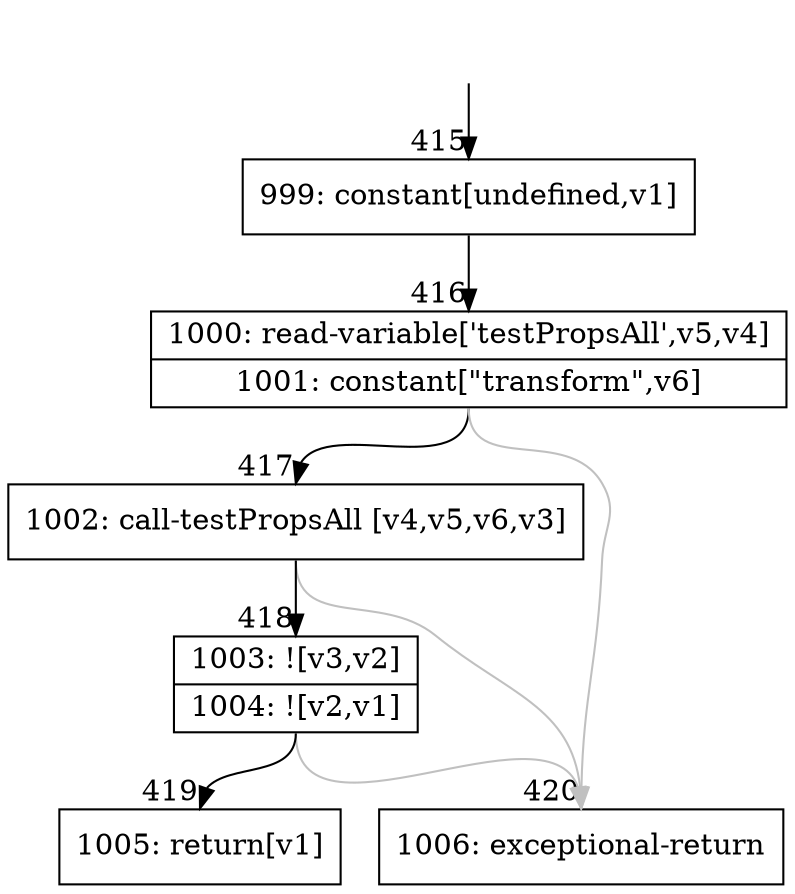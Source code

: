digraph {
rankdir="TD"
BB_entry46[shape=none,label=""];
BB_entry46 -> BB415 [tailport=s, headport=n, headlabel="    415"]
BB415 [shape=record label="{999: constant[undefined,v1]}" ] 
BB415 -> BB416 [tailport=s, headport=n, headlabel="      416"]
BB416 [shape=record label="{1000: read-variable['testPropsAll',v5,v4]|1001: constant[\"transform\",v6]}" ] 
BB416 -> BB417 [tailport=s, headport=n, headlabel="      417"]
BB416 -> BB420 [tailport=s, headport=n, color=gray, headlabel="      420"]
BB417 [shape=record label="{1002: call-testPropsAll [v4,v5,v6,v3]}" ] 
BB417 -> BB418 [tailport=s, headport=n, headlabel="      418"]
BB417 -> BB420 [tailport=s, headport=n, color=gray]
BB418 [shape=record label="{1003: ![v3,v2]|1004: ![v2,v1]}" ] 
BB418 -> BB419 [tailport=s, headport=n, headlabel="      419"]
BB418 -> BB420 [tailport=s, headport=n, color=gray]
BB419 [shape=record label="{1005: return[v1]}" ] 
BB420 [shape=record label="{1006: exceptional-return}" ] 
//#$~ 404
}
